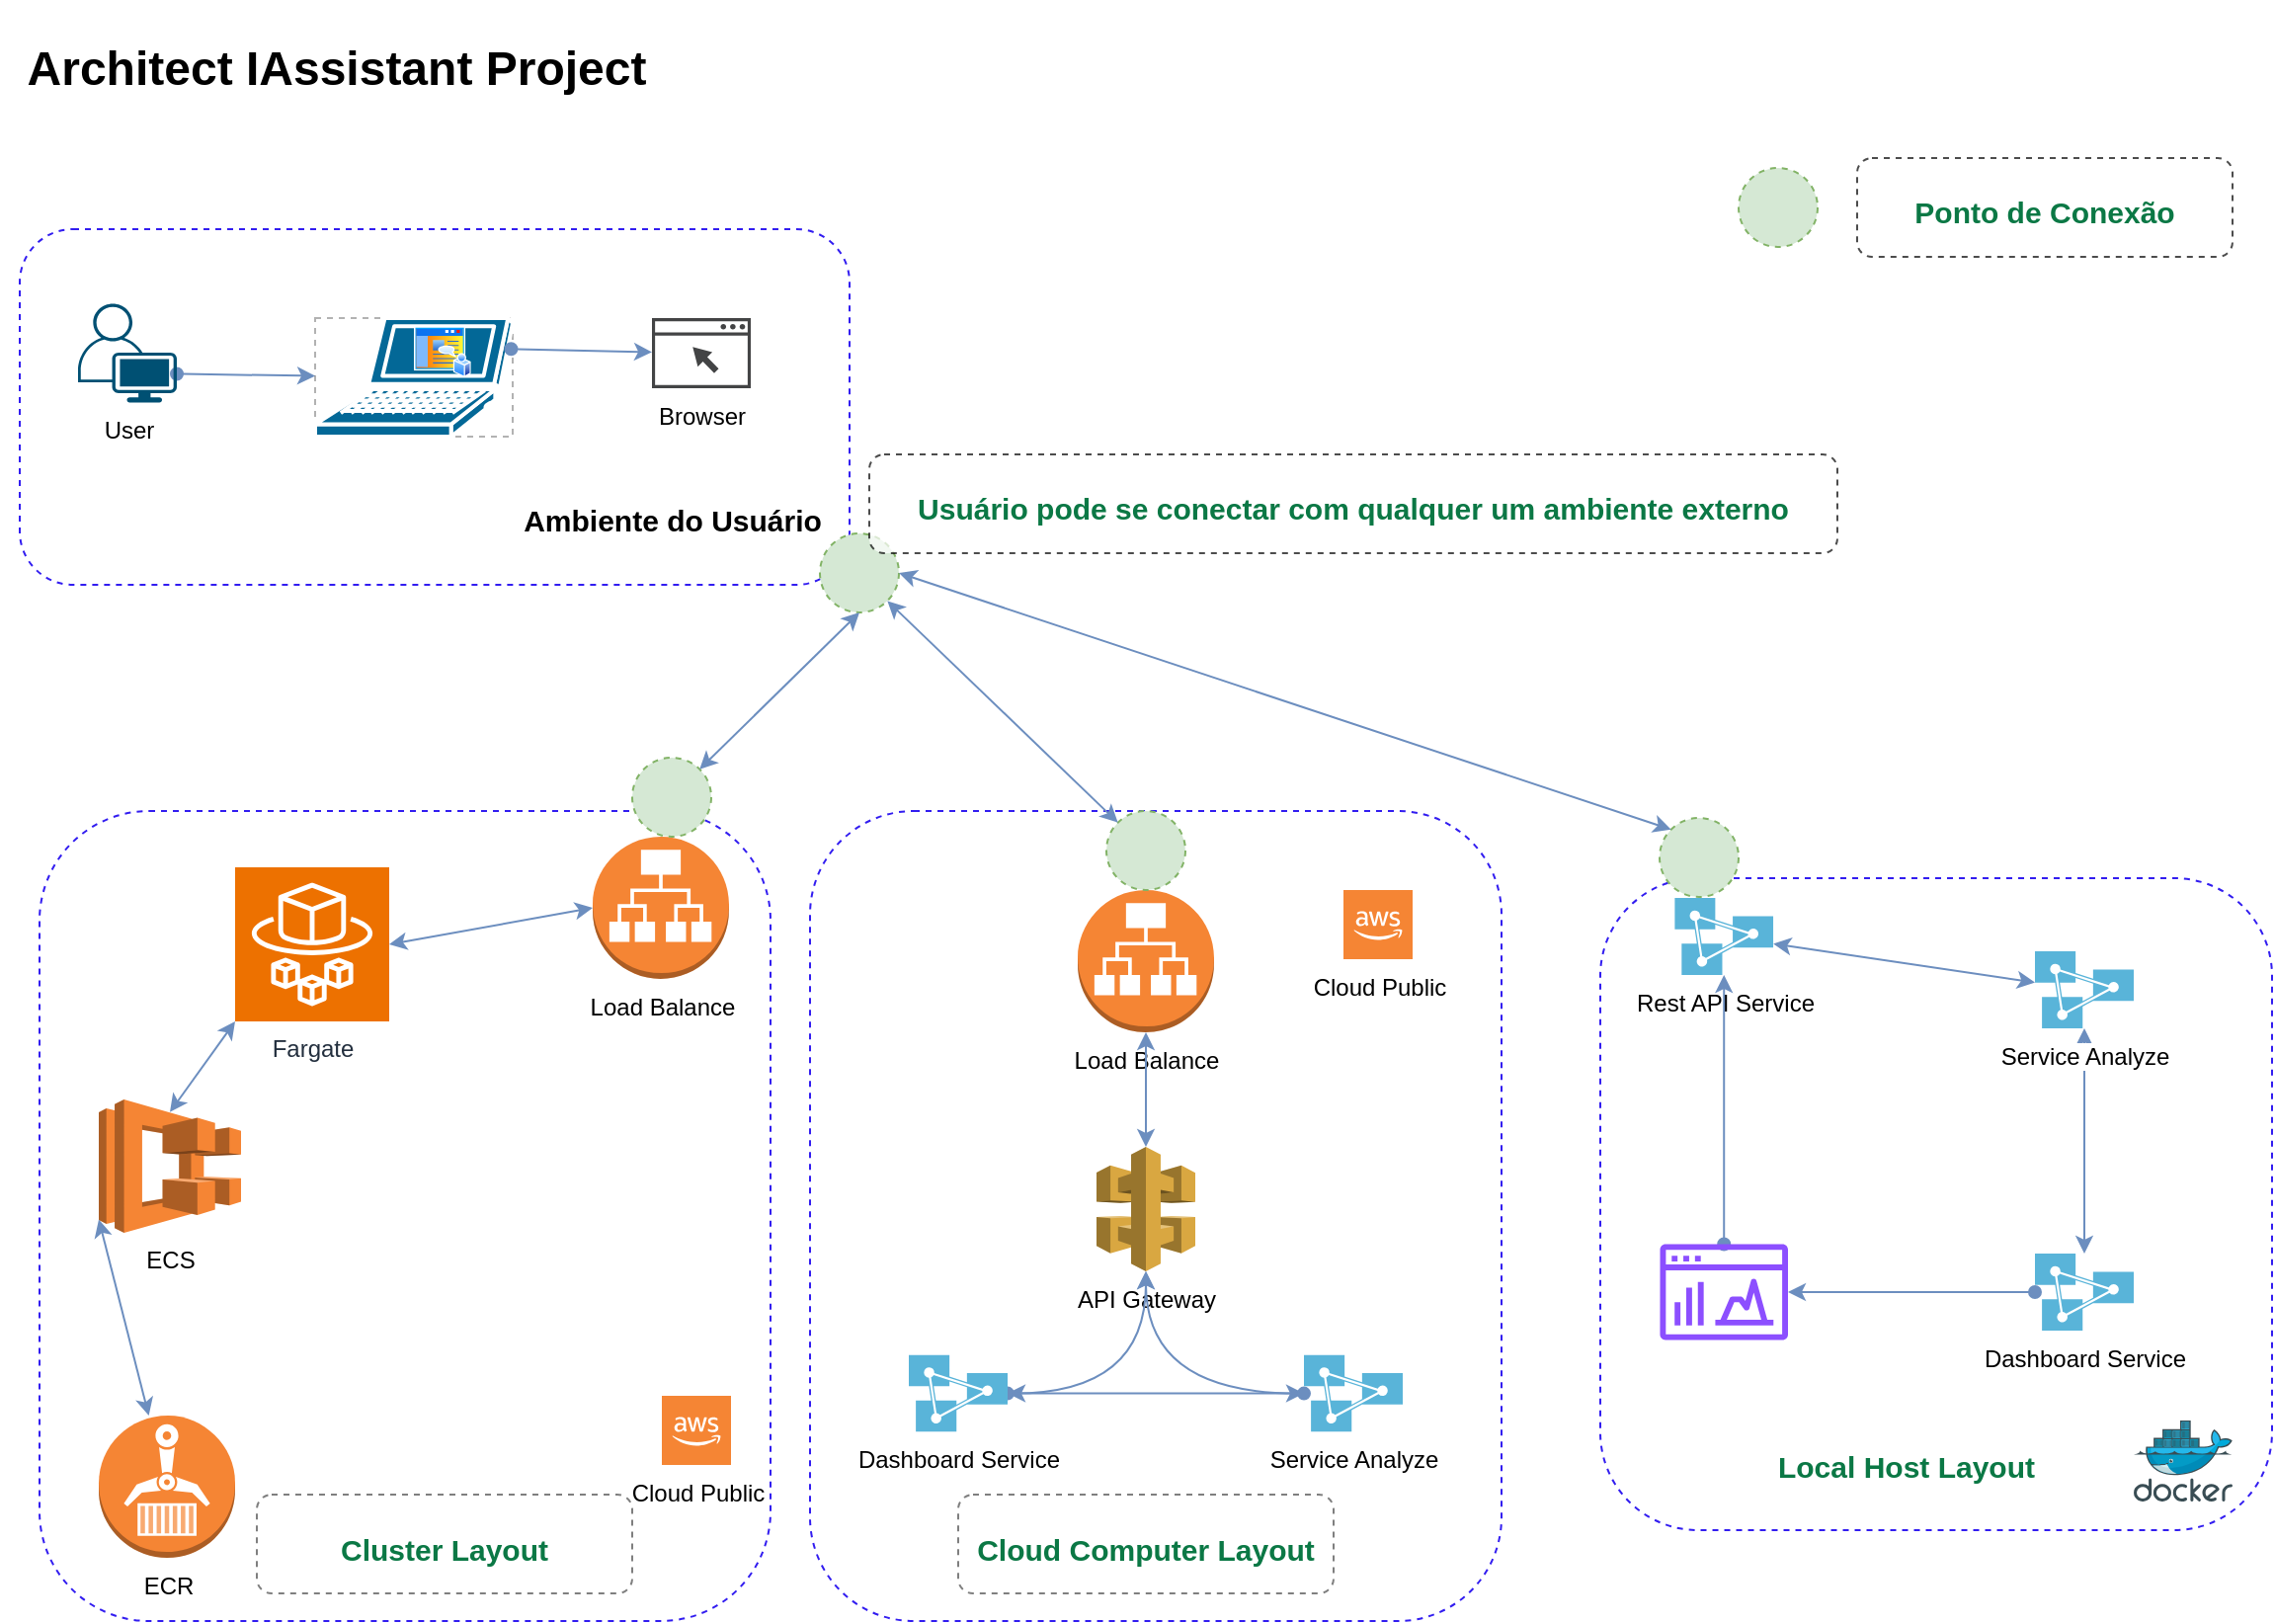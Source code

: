 <mxfile version="24.4.8" type="device">
  <diagram id="6a731a19-8d31-9384-78a2-239565b7b9f0" name="Page-1">
    <mxGraphModel dx="1490" dy="1022" grid="1" gridSize="10" guides="1" tooltips="1" connect="1" arrows="1" fold="1" page="1" pageScale="1" pageWidth="1169" pageHeight="827" background="none" math="0" shadow="0">
      <root>
        <mxCell id="0" />
        <mxCell id="1" parent="0" />
        <mxCell id="_-qXXzbysMtGRlGWK6wz-148" value="&lt;h1&gt;Architect IAssistant Project&lt;/h1&gt;" style="text;html=1;align=center;verticalAlign=middle;resizable=0;points=[];autosize=1;strokeColor=none;fillColor=none;" vertex="1" parent="1">
          <mxGeometry width="340" height="70" as="geometry" />
        </mxCell>
        <mxCell id="_-qXXzbysMtGRlGWK6wz-247" value="" style="group" vertex="1" connectable="0" parent="1">
          <mxGeometry x="880" y="80" width="250" height="50" as="geometry" />
        </mxCell>
        <mxCell id="_-qXXzbysMtGRlGWK6wz-245" value="" style="ellipse;whiteSpace=wrap;html=1;aspect=fixed;rounded=1;dashed=1;strokeColor=#82b366;align=center;verticalAlign=middle;fontFamily=Helvetica;fontSize=12;fillColor=#d5e8d4;" vertex="1" parent="_-qXXzbysMtGRlGWK6wz-247">
          <mxGeometry y="5" width="40" height="40" as="geometry" />
        </mxCell>
        <mxCell id="_-qXXzbysMtGRlGWK6wz-246" value="&lt;h1&gt;&lt;font color=&quot;#0b7845&quot;&gt;&lt;span style=&quot;font-size: 15px;&quot;&gt;Ponto de Conexão&lt;/span&gt;&lt;/font&gt;&lt;/h1&gt;" style="rounded=1;whiteSpace=wrap;html=1;strokeColor=default;dashed=1;opacity=70;" vertex="1" parent="_-qXXzbysMtGRlGWK6wz-247">
          <mxGeometry x="60" width="190" height="50" as="geometry" />
        </mxCell>
        <mxCell id="_-qXXzbysMtGRlGWK6wz-250" value="" style="group" vertex="1" connectable="0" parent="1">
          <mxGeometry x="10" y="116" width="445" height="194" as="geometry" />
        </mxCell>
        <mxCell id="_-qXXzbysMtGRlGWK6wz-218" value="" style="rounded=1;whiteSpace=wrap;html=1;strokeColor=#321DF0;dashed=1;" vertex="1" parent="_-qXXzbysMtGRlGWK6wz-250">
          <mxGeometry width="420" height="180" as="geometry" />
        </mxCell>
        <mxCell id="_-qXXzbysMtGRlGWK6wz-209" style="rounded=0;orthogonalLoop=1;jettySize=auto;html=1;exitX=1;exitY=0.71;exitDx=0;exitDy=0;exitPerimeter=0;startArrow=oval;startFill=1;fillColor=#dae8fc;strokeColor=#6c8ebf;" edge="1" parent="_-qXXzbysMtGRlGWK6wz-250" source="_-qXXzbysMtGRlGWK6wz-210" target="_-qXXzbysMtGRlGWK6wz-213">
          <mxGeometry relative="1" as="geometry" />
        </mxCell>
        <mxCell id="_-qXXzbysMtGRlGWK6wz-210" value="User" style="points=[[0.35,0,0],[0.98,0.51,0],[1,0.71,0],[0.67,1,0],[0,0.795,0],[0,0.65,0]];verticalLabelPosition=bottom;sketch=0;html=1;verticalAlign=top;aspect=fixed;align=center;pointerEvents=1;shape=mxgraph.cisco19.user;fillColor=#005073;strokeColor=none;" vertex="1" parent="_-qXXzbysMtGRlGWK6wz-250">
          <mxGeometry x="29.5" y="37.75" width="50" height="50" as="geometry" />
        </mxCell>
        <mxCell id="_-qXXzbysMtGRlGWK6wz-211" value="" style="group;strokeColor=default;dashed=1;opacity=30;" vertex="1" connectable="0" parent="_-qXXzbysMtGRlGWK6wz-250">
          <mxGeometry x="149.5" y="45" width="100" height="60" as="geometry" />
        </mxCell>
        <mxCell id="_-qXXzbysMtGRlGWK6wz-212" value="" style="group" vertex="1" connectable="0" parent="_-qXXzbysMtGRlGWK6wz-211">
          <mxGeometry width="100" height="60" as="geometry" />
        </mxCell>
        <mxCell id="_-qXXzbysMtGRlGWK6wz-213" value="" style="shape=mxgraph.cisco.computers_and_peripherals.laptop;html=1;pointerEvents=1;dashed=0;fillColor=#036897;strokeColor=#ffffff;strokeWidth=2;verticalLabelPosition=bottom;verticalAlign=top;align=center;outlineConnect=0;" vertex="1" parent="_-qXXzbysMtGRlGWK6wz-212">
          <mxGeometry width="100" height="60" as="geometry" />
        </mxCell>
        <mxCell id="_-qXXzbysMtGRlGWK6wz-214" value="" style="image;aspect=fixed;perimeter=ellipsePerimeter;html=1;align=center;shadow=0;dashed=0;spacingTop=3;image=img/lib/active_directory/home_page.svg;" vertex="1" parent="_-qXXzbysMtGRlGWK6wz-212">
          <mxGeometry x="50" y="4" width="28.89" height="26" as="geometry" />
        </mxCell>
        <mxCell id="_-qXXzbysMtGRlGWK6wz-215" value="Browser" style="sketch=0;pointerEvents=1;shadow=0;dashed=0;html=1;strokeColor=none;fillColor=#434445;aspect=fixed;labelPosition=center;verticalLabelPosition=bottom;verticalAlign=top;align=center;outlineConnect=0;shape=mxgraph.vvd.web_browser;" vertex="1" parent="_-qXXzbysMtGRlGWK6wz-250">
          <mxGeometry x="320" y="45" width="50" height="35.5" as="geometry" />
        </mxCell>
        <mxCell id="_-qXXzbysMtGRlGWK6wz-216" style="rounded=0;orthogonalLoop=1;jettySize=auto;html=1;exitX=0.992;exitY=0.261;exitDx=0;exitDy=0;exitPerimeter=0;strokeColor=#6c8ebf;align=center;verticalAlign=middle;fontFamily=Helvetica;fontSize=11;fontColor=default;labelBackgroundColor=default;startArrow=oval;startFill=1;endArrow=classic;fillColor=#dae8fc;" edge="1" parent="_-qXXzbysMtGRlGWK6wz-250" target="_-qXXzbysMtGRlGWK6wz-215" source="_-qXXzbysMtGRlGWK6wz-213">
          <mxGeometry relative="1" as="geometry">
            <mxPoint x="280" y="62.75" as="sourcePoint" />
          </mxGeometry>
        </mxCell>
        <mxCell id="_-qXXzbysMtGRlGWK6wz-219" value="&lt;h1&gt;&lt;font style=&quot;font-size: 15px;&quot;&gt;Ambiente do Usuário&lt;/font&gt;&lt;/h1&gt;" style="text;html=1;align=center;verticalAlign=middle;resizable=0;points=[];autosize=1;strokeColor=none;fillColor=none;" vertex="1" parent="_-qXXzbysMtGRlGWK6wz-250">
          <mxGeometry x="245" y="110" width="170" height="70" as="geometry" />
        </mxCell>
        <mxCell id="_-qXXzbysMtGRlGWK6wz-254" value="" style="ellipse;whiteSpace=wrap;html=1;aspect=fixed;rounded=1;dashed=1;strokeColor=#82b366;align=center;verticalAlign=middle;fontFamily=Helvetica;fontSize=12;fillColor=#d5e8d4;" vertex="1" parent="_-qXXzbysMtGRlGWK6wz-250">
          <mxGeometry x="405" y="154" width="40" height="40" as="geometry" />
        </mxCell>
        <mxCell id="_-qXXzbysMtGRlGWK6wz-251" value="" style="group" vertex="1" connectable="0" parent="1">
          <mxGeometry x="20" y="383.5" width="370" height="437" as="geometry" />
        </mxCell>
        <mxCell id="_-qXXzbysMtGRlGWK6wz-221" value="" style="rounded=1;whiteSpace=wrap;html=1;strokeColor=#321DF0;dashed=1;" vertex="1" parent="_-qXXzbysMtGRlGWK6wz-251">
          <mxGeometry y="27" width="370" height="410" as="geometry" />
        </mxCell>
        <mxCell id="_-qXXzbysMtGRlGWK6wz-228" value="Cloud Public" style="outlineConnect=0;dashed=0;verticalLabelPosition=bottom;verticalAlign=top;align=center;html=1;shape=mxgraph.aws3.cloud_2;fillColor=#F58534;gradientColor=none;rounded=1;strokeColor=#321DF0;fontFamily=Helvetica;fontSize=12;fontColor=default;" vertex="1" parent="_-qXXzbysMtGRlGWK6wz-251">
          <mxGeometry x="315" y="323" width="35" height="35" as="geometry" />
        </mxCell>
        <mxCell id="_-qXXzbysMtGRlGWK6wz-231" value="&lt;h1&gt;&lt;font color=&quot;#0b7845&quot;&gt;&lt;span style=&quot;font-size: 15px;&quot;&gt;Cluster Layout&lt;/span&gt;&lt;/font&gt;&lt;/h1&gt;" style="rounded=1;whiteSpace=wrap;html=1;strokeColor=default;dashed=1;opacity=50;" vertex="1" parent="_-qXXzbysMtGRlGWK6wz-251">
          <mxGeometry x="110" y="373" width="190" height="50" as="geometry" />
        </mxCell>
        <mxCell id="_-qXXzbysMtGRlGWK6wz-232" value="ECR" style="outlineConnect=0;dashed=0;verticalLabelPosition=bottom;verticalAlign=top;align=center;html=1;shape=mxgraph.aws3.ecr;fillColor=#F58534;gradientColor=none;rounded=1;strokeColor=#321DF0;fontFamily=Helvetica;fontSize=12;fontColor=default;" vertex="1" parent="_-qXXzbysMtGRlGWK6wz-251">
          <mxGeometry x="30" y="333" width="69" height="72" as="geometry" />
        </mxCell>
        <mxCell id="_-qXXzbysMtGRlGWK6wz-233" value="Fargate" style="sketch=0;points=[[0,0,0],[0.25,0,0],[0.5,0,0],[0.75,0,0],[1,0,0],[0,1,0],[0.25,1,0],[0.5,1,0],[0.75,1,0],[1,1,0],[0,0.25,0],[0,0.5,0],[0,0.75,0],[1,0.25,0],[1,0.5,0],[1,0.75,0]];outlineConnect=0;fontColor=#232F3E;fillColor=#ED7100;strokeColor=#ffffff;dashed=0;verticalLabelPosition=bottom;verticalAlign=top;align=center;html=1;fontSize=12;fontStyle=0;aspect=fixed;shape=mxgraph.aws4.resourceIcon;resIcon=mxgraph.aws4.fargate;rounded=1;fontFamily=Helvetica;" vertex="1" parent="_-qXXzbysMtGRlGWK6wz-251">
          <mxGeometry x="99" y="55.5" width="78" height="78" as="geometry" />
        </mxCell>
        <mxCell id="_-qXXzbysMtGRlGWK6wz-234" value="ECS" style="outlineConnect=0;dashed=0;verticalLabelPosition=bottom;verticalAlign=top;align=center;html=1;shape=mxgraph.aws3.ecs;fillColor=#F58534;gradientColor=none;rounded=1;strokeColor=#321DF0;fontFamily=Helvetica;fontSize=12;fontColor=default;" vertex="1" parent="_-qXXzbysMtGRlGWK6wz-251">
          <mxGeometry x="30" y="173" width="72" height="67.5" as="geometry" />
        </mxCell>
        <mxCell id="_-qXXzbysMtGRlGWK6wz-235" style="rounded=0;orthogonalLoop=1;jettySize=auto;html=1;entryX=0;entryY=0.9;entryDx=0;entryDy=0;entryPerimeter=0;strokeColor=#6c8ebf;align=center;verticalAlign=middle;fontFamily=Helvetica;fontSize=12;fontColor=default;labelBackgroundColor=default;startArrow=classic;startFill=1;endArrow=classic;fillColor=#dae8fc;" edge="1" parent="_-qXXzbysMtGRlGWK6wz-251" source="_-qXXzbysMtGRlGWK6wz-232" target="_-qXXzbysMtGRlGWK6wz-234">
          <mxGeometry relative="1" as="geometry" />
        </mxCell>
        <mxCell id="_-qXXzbysMtGRlGWK6wz-236" style="rounded=0;orthogonalLoop=1;jettySize=auto;html=1;exitX=0.5;exitY=0.095;exitDx=0;exitDy=0;exitPerimeter=0;entryX=0;entryY=1;entryDx=0;entryDy=0;entryPerimeter=0;strokeColor=#6c8ebf;align=center;verticalAlign=middle;fontFamily=Helvetica;fontSize=12;fontColor=default;labelBackgroundColor=default;startArrow=classic;startFill=1;endArrow=classic;fillColor=#dae8fc;" edge="1" parent="_-qXXzbysMtGRlGWK6wz-251" source="_-qXXzbysMtGRlGWK6wz-234" target="_-qXXzbysMtGRlGWK6wz-233">
          <mxGeometry relative="1" as="geometry" />
        </mxCell>
        <mxCell id="_-qXXzbysMtGRlGWK6wz-238" value="Load Balance" style="outlineConnect=0;dashed=0;verticalLabelPosition=bottom;verticalAlign=top;align=center;html=1;shape=mxgraph.aws3.application_load_balancer;fillColor=#F58534;gradientColor=none;rounded=1;strokeColor=#321DF0;fontFamily=Helvetica;fontSize=12;fontColor=default;" vertex="1" parent="_-qXXzbysMtGRlGWK6wz-251">
          <mxGeometry x="280" y="40" width="69" height="72" as="geometry" />
        </mxCell>
        <mxCell id="_-qXXzbysMtGRlGWK6wz-239" style="rounded=0;orthogonalLoop=1;jettySize=auto;html=1;exitX=1;exitY=0.5;exitDx=0;exitDy=0;exitPerimeter=0;entryX=0;entryY=0.5;entryDx=0;entryDy=0;entryPerimeter=0;strokeColor=#6c8ebf;align=center;verticalAlign=middle;fontFamily=Helvetica;fontSize=12;fontColor=default;labelBackgroundColor=default;startArrow=classic;startFill=1;endArrow=classic;fillColor=#dae8fc;" edge="1" parent="_-qXXzbysMtGRlGWK6wz-251" source="_-qXXzbysMtGRlGWK6wz-233" target="_-qXXzbysMtGRlGWK6wz-238">
          <mxGeometry relative="1" as="geometry" />
        </mxCell>
        <mxCell id="_-qXXzbysMtGRlGWK6wz-249" value="" style="ellipse;whiteSpace=wrap;html=1;aspect=fixed;rounded=1;dashed=1;strokeColor=#82b366;align=center;verticalAlign=middle;fontFamily=Helvetica;fontSize=12;fillColor=#d5e8d4;" vertex="1" parent="_-qXXzbysMtGRlGWK6wz-251">
          <mxGeometry x="300" width="40" height="40" as="geometry" />
        </mxCell>
        <mxCell id="_-qXXzbysMtGRlGWK6wz-252" value="" style="group" vertex="1" connectable="0" parent="1">
          <mxGeometry x="410" y="410.5" width="350" height="410" as="geometry" />
        </mxCell>
        <mxCell id="_-qXXzbysMtGRlGWK6wz-194" value="" style="rounded=1;whiteSpace=wrap;html=1;strokeColor=#321DF0;dashed=1;" vertex="1" parent="_-qXXzbysMtGRlGWK6wz-252">
          <mxGeometry width="350" height="410" as="geometry" />
        </mxCell>
        <mxCell id="_-qXXzbysMtGRlGWK6wz-199" value="API Gateway" style="outlineConnect=0;dashed=0;verticalLabelPosition=bottom;verticalAlign=top;align=center;html=1;shape=mxgraph.aws3.api_gateway;fillColor=#D9A741;gradientColor=none;rounded=1;strokeColor=#321DF0;fontFamily=Helvetica;fontSize=12;fontColor=default;" vertex="1" parent="_-qXXzbysMtGRlGWK6wz-252">
          <mxGeometry x="145" y="170" width="50" height="63" as="geometry" />
        </mxCell>
        <mxCell id="_-qXXzbysMtGRlGWK6wz-186" value="" style="edgeStyle=orthogonalEdgeStyle;curved=1;rounded=0;orthogonalLoop=1;jettySize=auto;html=1;strokeColor=#6c8ebf;align=center;verticalAlign=middle;fontFamily=Helvetica;fontSize=12;fontColor=default;labelBackgroundColor=default;startArrow=classic;startFill=1;endArrow=classic;fillColor=#dae8fc;" edge="1" source="_-qXXzbysMtGRlGWK6wz-187" target="_-qXXzbysMtGRlGWK6wz-188" parent="_-qXXzbysMtGRlGWK6wz-252">
          <mxGeometry relative="1" as="geometry" />
        </mxCell>
        <mxCell id="_-qXXzbysMtGRlGWK6wz-193" style="edgeStyle=orthogonalEdgeStyle;curved=1;rounded=0;orthogonalLoop=1;jettySize=auto;html=1;strokeColor=#6c8ebf;align=center;verticalAlign=middle;fontFamily=Helvetica;fontSize=12;fontColor=default;labelBackgroundColor=default;startArrow=oval;startFill=1;endArrow=classic;fillColor=#dae8fc;" edge="1" parent="_-qXXzbysMtGRlGWK6wz-252" source="_-qXXzbysMtGRlGWK6wz-187" target="_-qXXzbysMtGRlGWK6wz-199">
          <mxGeometry relative="1" as="geometry">
            <mxPoint x="168.65" y="212.254" as="targetPoint" />
          </mxGeometry>
        </mxCell>
        <mxCell id="_-qXXzbysMtGRlGWK6wz-187" value="Service Analyze" style="image;sketch=0;aspect=fixed;html=1;points=[];align=center;fontSize=12;image=img/lib/mscae/Analysis_Services.svg;fontFamily=Helvetica;fontColor=default;labelBackgroundColor=default;" vertex="1" parent="_-qXXzbysMtGRlGWK6wz-252">
          <mxGeometry x="250" y="275.25" width="50" height="39" as="geometry" />
        </mxCell>
        <mxCell id="_-qXXzbysMtGRlGWK6wz-192" style="edgeStyle=orthogonalEdgeStyle;curved=1;rounded=0;orthogonalLoop=1;jettySize=auto;html=1;strokeColor=#6c8ebf;align=center;verticalAlign=middle;fontFamily=Helvetica;fontSize=12;fontColor=default;labelBackgroundColor=default;startArrow=oval;startFill=1;endArrow=classic;fillColor=#dae8fc;entryX=0.5;entryY=1;entryDx=0;entryDy=0;entryPerimeter=0;" edge="1" parent="_-qXXzbysMtGRlGWK6wz-252" source="_-qXXzbysMtGRlGWK6wz-188" target="_-qXXzbysMtGRlGWK6wz-199">
          <mxGeometry relative="1" as="geometry">
            <mxPoint x="165.0" y="205" as="targetPoint" />
          </mxGeometry>
        </mxCell>
        <mxCell id="_-qXXzbysMtGRlGWK6wz-188" value="Dashboard Service" style="image;sketch=0;aspect=fixed;html=1;points=[];align=center;fontSize=12;image=img/lib/mscae/Analysis_Services.svg;fontFamily=Helvetica;fontColor=default;labelBackgroundColor=default;" vertex="1" parent="_-qXXzbysMtGRlGWK6wz-252">
          <mxGeometry x="50" y="275.25" width="50" height="39" as="geometry" />
        </mxCell>
        <mxCell id="_-qXXzbysMtGRlGWK6wz-197" value="Cloud Public" style="outlineConnect=0;dashed=0;verticalLabelPosition=bottom;verticalAlign=top;align=center;html=1;shape=mxgraph.aws3.cloud_2;fillColor=#F58534;gradientColor=none;rounded=1;strokeColor=#321DF0;fontFamily=Helvetica;fontSize=12;fontColor=default;" vertex="1" parent="_-qXXzbysMtGRlGWK6wz-252">
          <mxGeometry x="270" y="40" width="35" height="35" as="geometry" />
        </mxCell>
        <mxCell id="_-qXXzbysMtGRlGWK6wz-201" value="Load Balance" style="outlineConnect=0;dashed=0;verticalLabelPosition=bottom;verticalAlign=top;align=center;html=1;shape=mxgraph.aws3.application_load_balancer;fillColor=#F58534;gradientColor=none;rounded=1;strokeColor=#321DF0;fontFamily=Helvetica;fontSize=12;fontColor=default;" vertex="1" parent="_-qXXzbysMtGRlGWK6wz-252">
          <mxGeometry x="135.5" y="40" width="69" height="72" as="geometry" />
        </mxCell>
        <mxCell id="_-qXXzbysMtGRlGWK6wz-202" style="edgeStyle=orthogonalEdgeStyle;curved=1;rounded=0;orthogonalLoop=1;jettySize=auto;html=1;entryX=0.5;entryY=1;entryDx=0;entryDy=0;entryPerimeter=0;strokeColor=#6c8ebf;align=center;verticalAlign=middle;fontFamily=Helvetica;fontSize=12;fontColor=default;labelBackgroundColor=default;startArrow=classic;startFill=1;endArrow=classic;fillColor=#dae8fc;" edge="1" parent="_-qXXzbysMtGRlGWK6wz-252" source="_-qXXzbysMtGRlGWK6wz-199" target="_-qXXzbysMtGRlGWK6wz-201">
          <mxGeometry relative="1" as="geometry" />
        </mxCell>
        <mxCell id="_-qXXzbysMtGRlGWK6wz-220" value="&lt;h1&gt;&lt;font color=&quot;#0b7845&quot;&gt;&lt;span style=&quot;font-size: 15px;&quot;&gt;Cloud Computer Layout&lt;/span&gt;&lt;/font&gt;&lt;/h1&gt;" style="rounded=1;whiteSpace=wrap;html=1;strokeColor=default;dashed=1;opacity=50;" vertex="1" parent="_-qXXzbysMtGRlGWK6wz-252">
          <mxGeometry x="75" y="346" width="190" height="50" as="geometry" />
        </mxCell>
        <mxCell id="_-qXXzbysMtGRlGWK6wz-244" value="" style="ellipse;whiteSpace=wrap;html=1;aspect=fixed;rounded=1;dashed=1;strokeColor=#82b366;align=center;verticalAlign=middle;fontFamily=Helvetica;fontSize=12;fillColor=#d5e8d4;" vertex="1" parent="_-qXXzbysMtGRlGWK6wz-252">
          <mxGeometry x="150" width="40" height="40" as="geometry" />
        </mxCell>
        <mxCell id="_-qXXzbysMtGRlGWK6wz-253" value="" style="group" vertex="1" connectable="0" parent="1">
          <mxGeometry x="810" y="414" width="340" height="360.5" as="geometry" />
        </mxCell>
        <mxCell id="_-qXXzbysMtGRlGWK6wz-242" value="" style="group" vertex="1" connectable="0" parent="_-qXXzbysMtGRlGWK6wz-253">
          <mxGeometry y="30.5" width="340" height="330" as="geometry" />
        </mxCell>
        <mxCell id="_-qXXzbysMtGRlGWK6wz-152" value="" style="rounded=1;whiteSpace=wrap;html=1;strokeColor=#321DF0;dashed=1;" vertex="1" parent="_-qXXzbysMtGRlGWK6wz-242">
          <mxGeometry width="340" height="330" as="geometry" />
        </mxCell>
        <mxCell id="_-qXXzbysMtGRlGWK6wz-177" value="" style="edgeStyle=orthogonalEdgeStyle;curved=1;rounded=0;orthogonalLoop=1;jettySize=auto;html=1;strokeColor=#6c8ebf;align=center;verticalAlign=middle;fontFamily=Helvetica;fontSize=12;fontColor=default;labelBackgroundColor=default;startArrow=classic;startFill=1;endArrow=classic;fillColor=#dae8fc;" edge="1" parent="_-qXXzbysMtGRlGWK6wz-242" source="_-qXXzbysMtGRlGWK6wz-172" target="_-qXXzbysMtGRlGWK6wz-173">
          <mxGeometry relative="1" as="geometry" />
        </mxCell>
        <mxCell id="_-qXXzbysMtGRlGWK6wz-172" value="Service Analyze" style="image;sketch=0;aspect=fixed;html=1;points=[];align=center;fontSize=12;image=img/lib/mscae/Analysis_Services.svg;fontFamily=Helvetica;fontColor=default;labelBackgroundColor=default;" vertex="1" parent="_-qXXzbysMtGRlGWK6wz-242">
          <mxGeometry x="220" y="37" width="50" height="39" as="geometry" />
        </mxCell>
        <mxCell id="_-qXXzbysMtGRlGWK6wz-179" value="" style="edgeStyle=orthogonalEdgeStyle;curved=1;rounded=0;orthogonalLoop=1;jettySize=auto;html=1;strokeColor=#6c8ebf;align=center;verticalAlign=middle;fontFamily=Helvetica;fontSize=12;fontColor=default;labelBackgroundColor=default;startArrow=oval;startFill=1;endArrow=classic;fillColor=#dae8fc;" edge="1" parent="_-qXXzbysMtGRlGWK6wz-242" source="_-qXXzbysMtGRlGWK6wz-173" target="_-qXXzbysMtGRlGWK6wz-178">
          <mxGeometry relative="1" as="geometry" />
        </mxCell>
        <mxCell id="_-qXXzbysMtGRlGWK6wz-173" value="Dashboard Service" style="image;sketch=0;aspect=fixed;html=1;points=[];align=center;fontSize=12;image=img/lib/mscae/Analysis_Services.svg;fontFamily=Helvetica;fontColor=default;labelBackgroundColor=default;" vertex="1" parent="_-qXXzbysMtGRlGWK6wz-242">
          <mxGeometry x="220" y="190" width="50" height="39" as="geometry" />
        </mxCell>
        <mxCell id="_-qXXzbysMtGRlGWK6wz-176" value="" style="rounded=0;orthogonalLoop=1;jettySize=auto;html=1;strokeColor=#6c8ebf;align=center;verticalAlign=middle;fontFamily=Helvetica;fontSize=12;fontColor=default;labelBackgroundColor=default;startArrow=classic;startFill=1;endArrow=classic;fillColor=#dae8fc;" edge="1" parent="_-qXXzbysMtGRlGWK6wz-242" source="_-qXXzbysMtGRlGWK6wz-174" target="_-qXXzbysMtGRlGWK6wz-172">
          <mxGeometry relative="1" as="geometry" />
        </mxCell>
        <mxCell id="_-qXXzbysMtGRlGWK6wz-174" value="Rest API Service" style="image;sketch=0;aspect=fixed;html=1;points=[];align=center;fontSize=12;image=img/lib/mscae/Analysis_Services.svg;fontFamily=Helvetica;fontColor=default;labelBackgroundColor=default;" vertex="1" parent="_-qXXzbysMtGRlGWK6wz-242">
          <mxGeometry x="37.61" y="10" width="50" height="39" as="geometry" />
        </mxCell>
        <mxCell id="_-qXXzbysMtGRlGWK6wz-181" style="edgeStyle=orthogonalEdgeStyle;curved=1;rounded=0;orthogonalLoop=1;jettySize=auto;html=1;strokeColor=#6c8ebf;align=center;verticalAlign=middle;fontFamily=Helvetica;fontSize=12;fontColor=default;labelBackgroundColor=default;startArrow=oval;startFill=1;endArrow=classic;fillColor=#dae8fc;" edge="1" parent="_-qXXzbysMtGRlGWK6wz-242" source="_-qXXzbysMtGRlGWK6wz-178" target="_-qXXzbysMtGRlGWK6wz-174">
          <mxGeometry relative="1" as="geometry">
            <mxPoint x="70" y="80" as="targetPoint" />
          </mxGeometry>
        </mxCell>
        <mxCell id="_-qXXzbysMtGRlGWK6wz-178" value="" style="sketch=0;outlineConnect=0;fontColor=#232F3E;gradientColor=none;fillColor=#8C4FFF;strokeColor=none;dashed=0;verticalLabelPosition=bottom;verticalAlign=top;align=center;html=1;fontSize=12;fontStyle=0;aspect=fixed;pointerEvents=1;shape=mxgraph.aws4.opensearch_dashboards;rounded=1;fontFamily=Helvetica;" vertex="1" parent="_-qXXzbysMtGRlGWK6wz-242">
          <mxGeometry x="30.22" y="185" width="64.78" height="49" as="geometry" />
        </mxCell>
        <mxCell id="_-qXXzbysMtGRlGWK6wz-183" value="&lt;h1&gt;&lt;font style=&quot;font-size: 15px;&quot; color=&quot;#0b7845&quot;&gt;Local Host Layout&lt;/font&gt;&lt;/h1&gt;" style="rounded=1;whiteSpace=wrap;html=1;strokeColor=none;dashed=1;" vertex="1" parent="_-qXXzbysMtGRlGWK6wz-242">
          <mxGeometry x="60" y="270" width="190" height="50" as="geometry" />
        </mxCell>
        <mxCell id="_-qXXzbysMtGRlGWK6wz-240" value="" style="image;sketch=0;aspect=fixed;html=1;points=[];align=center;fontSize=12;image=img/lib/mscae/Docker.svg;rounded=1;dashed=1;strokeColor=#321DF0;verticalAlign=middle;fontFamily=Helvetica;fontColor=default;fillColor=default;" vertex="1" parent="_-qXXzbysMtGRlGWK6wz-242">
          <mxGeometry x="270" y="274.5" width="50" height="41" as="geometry" />
        </mxCell>
        <mxCell id="_-qXXzbysMtGRlGWK6wz-248" value="" style="ellipse;whiteSpace=wrap;html=1;aspect=fixed;rounded=1;dashed=1;strokeColor=#82b366;align=center;verticalAlign=middle;fontFamily=Helvetica;fontSize=12;fillColor=#d5e8d4;" vertex="1" parent="_-qXXzbysMtGRlGWK6wz-253">
          <mxGeometry x="30" width="40" height="40" as="geometry" />
        </mxCell>
        <mxCell id="_-qXXzbysMtGRlGWK6wz-256" style="edgeStyle=none;rounded=0;orthogonalLoop=1;jettySize=auto;html=1;exitX=0.5;exitY=1;exitDx=0;exitDy=0;entryX=1;entryY=0;entryDx=0;entryDy=0;strokeColor=#6c8ebf;align=center;verticalAlign=middle;fontFamily=Helvetica;fontSize=12;fontColor=default;labelBackgroundColor=default;startArrow=classic;startFill=1;endArrow=classic;fillColor=#dae8fc;" edge="1" parent="1" source="_-qXXzbysMtGRlGWK6wz-254" target="_-qXXzbysMtGRlGWK6wz-249">
          <mxGeometry relative="1" as="geometry" />
        </mxCell>
        <mxCell id="_-qXXzbysMtGRlGWK6wz-257" style="edgeStyle=none;rounded=0;orthogonalLoop=1;jettySize=auto;html=1;exitX=1;exitY=1;exitDx=0;exitDy=0;entryX=0;entryY=0;entryDx=0;entryDy=0;strokeColor=#6c8ebf;align=center;verticalAlign=middle;fontFamily=Helvetica;fontSize=12;fontColor=default;labelBackgroundColor=default;startArrow=classic;startFill=1;endArrow=classic;fillColor=#dae8fc;" edge="1" parent="1" source="_-qXXzbysMtGRlGWK6wz-254" target="_-qXXzbysMtGRlGWK6wz-244">
          <mxGeometry relative="1" as="geometry" />
        </mxCell>
        <mxCell id="_-qXXzbysMtGRlGWK6wz-258" style="edgeStyle=none;rounded=0;orthogonalLoop=1;jettySize=auto;html=1;exitX=1;exitY=0.5;exitDx=0;exitDy=0;entryX=0;entryY=0;entryDx=0;entryDy=0;strokeColor=#6c8ebf;align=center;verticalAlign=middle;fontFamily=Helvetica;fontSize=12;fontColor=default;labelBackgroundColor=default;startArrow=classic;startFill=1;endArrow=classic;fillColor=#dae8fc;" edge="1" parent="1" source="_-qXXzbysMtGRlGWK6wz-254" target="_-qXXzbysMtGRlGWK6wz-248">
          <mxGeometry relative="1" as="geometry" />
        </mxCell>
        <mxCell id="_-qXXzbysMtGRlGWK6wz-260" value="&lt;h1&gt;&lt;font color=&quot;#0b7845&quot;&gt;&lt;span style=&quot;font-size: 15px;&quot;&gt;Usuário pode se conectar com qualquer um ambiente externo&lt;/span&gt;&lt;/font&gt;&lt;/h1&gt;" style="rounded=1;whiteSpace=wrap;html=1;strokeColor=default;dashed=1;opacity=70;" vertex="1" parent="1">
          <mxGeometry x="440" y="230" width="490" height="50" as="geometry" />
        </mxCell>
      </root>
    </mxGraphModel>
  </diagram>
</mxfile>

